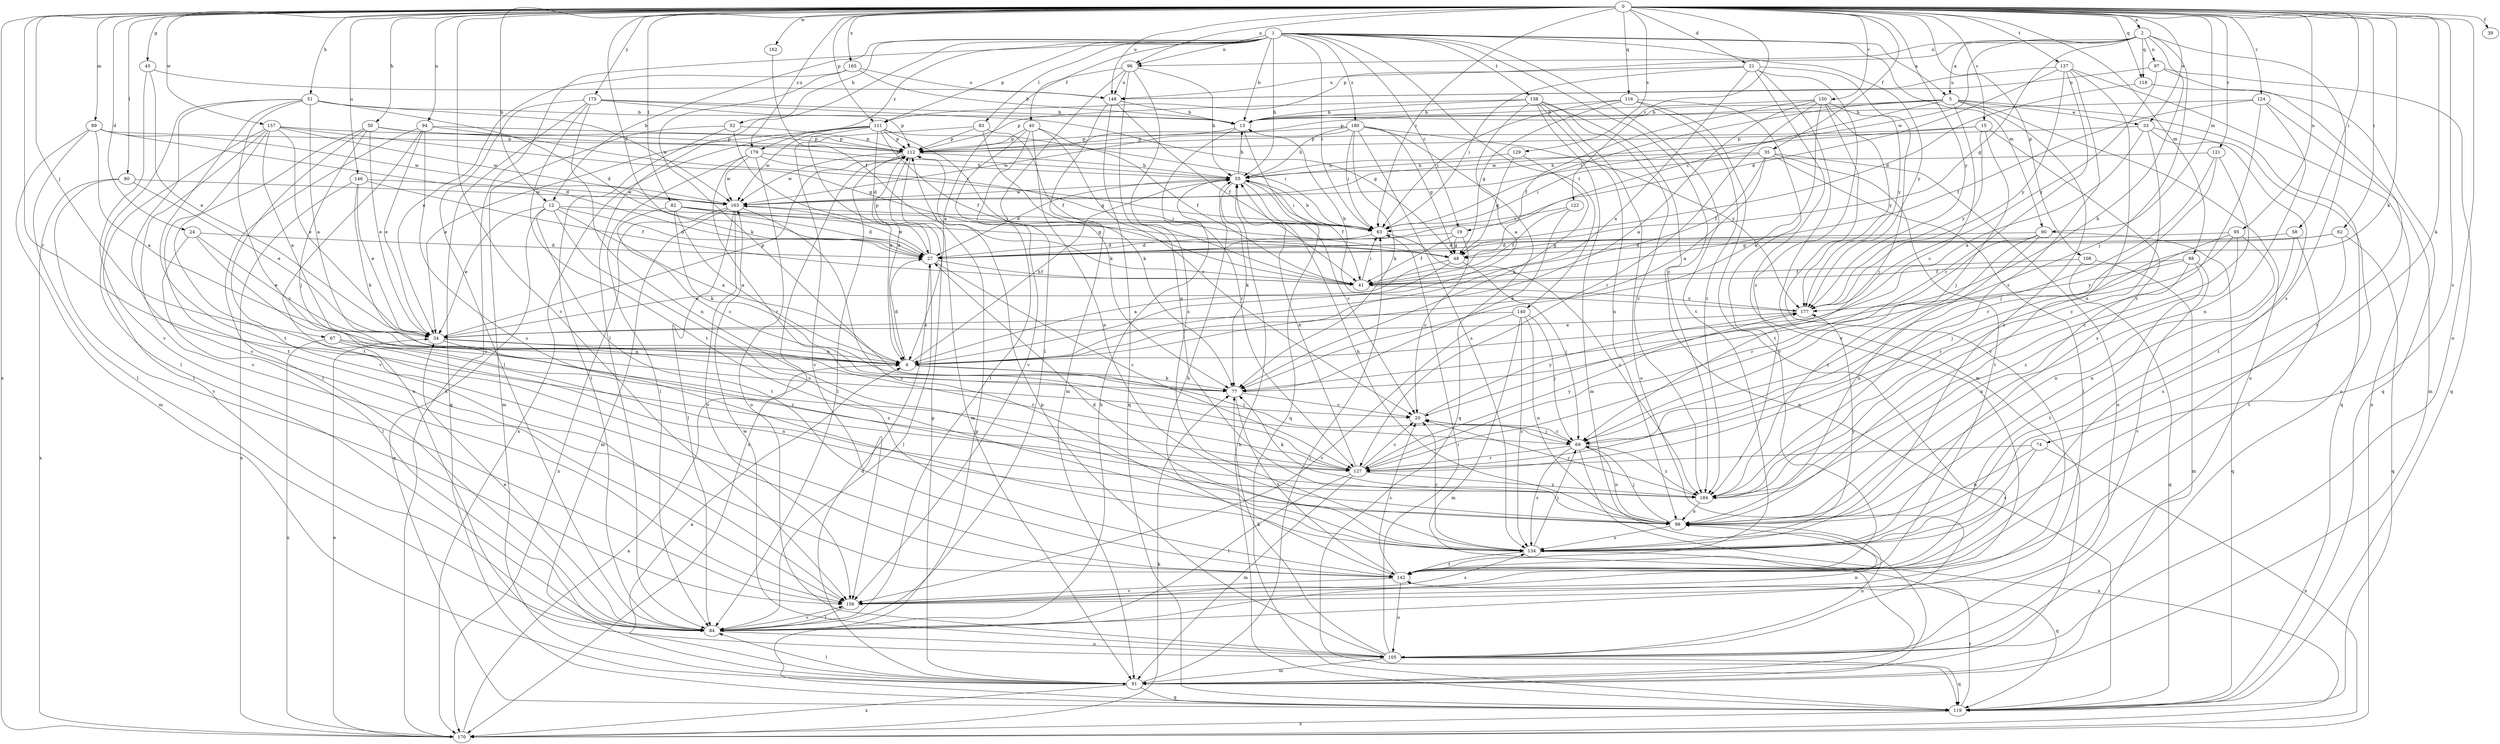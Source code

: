 strict digraph  {
0;
1;
2;
5;
6;
12;
13;
15;
19;
20;
21;
24;
27;
33;
34;
35;
39;
40;
41;
45;
48;
50;
51;
52;
55;
58;
62;
63;
67;
69;
74;
77;
80;
82;
83;
84;
88;
89;
90;
91;
94;
95;
96;
97;
98;
105;
108;
111;
112;
116;
118;
119;
121;
122;
124;
127;
129;
134;
137;
138;
140;
142;
146;
148;
150;
156;
157;
162;
163;
165;
170;
175;
177;
179;
180;
184;
0 -> 2  [label=a];
0 -> 12  [label=b];
0 -> 15  [label=c];
0 -> 21  [label=d];
0 -> 24  [label=d];
0 -> 27  [label=d];
0 -> 33  [label=e];
0 -> 35  [label=f];
0 -> 39  [label=f];
0 -> 45  [label=g];
0 -> 50  [label=h];
0 -> 51  [label=h];
0 -> 58  [label=i];
0 -> 62  [label=i];
0 -> 63  [label=i];
0 -> 67  [label=j];
0 -> 74  [label=k];
0 -> 77  [label=k];
0 -> 80  [label=l];
0 -> 82  [label=l];
0 -> 88  [label=m];
0 -> 89  [label=m];
0 -> 90  [label=m];
0 -> 94  [label=n];
0 -> 95  [label=n];
0 -> 96  [label=n];
0 -> 105  [label=o];
0 -> 108  [label=p];
0 -> 111  [label=p];
0 -> 116  [label=q];
0 -> 118  [label=q];
0 -> 121  [label=r];
0 -> 122  [label=r];
0 -> 124  [label=r];
0 -> 127  [label=r];
0 -> 129  [label=s];
0 -> 134  [label=s];
0 -> 137  [label=t];
0 -> 146  [label=u];
0 -> 148  [label=u];
0 -> 150  [label=v];
0 -> 156  [label=v];
0 -> 157  [label=w];
0 -> 162  [label=w];
0 -> 165  [label=x];
0 -> 170  [label=x];
0 -> 175  [label=y];
0 -> 177  [label=y];
0 -> 179  [label=z];
1 -> 5  [label=a];
1 -> 12  [label=b];
1 -> 13  [label=b];
1 -> 19  [label=c];
1 -> 40  [label=f];
1 -> 52  [label=h];
1 -> 55  [label=h];
1 -> 63  [label=i];
1 -> 83  [label=l];
1 -> 84  [label=l];
1 -> 90  [label=m];
1 -> 96  [label=n];
1 -> 111  [label=p];
1 -> 138  [label=t];
1 -> 140  [label=t];
1 -> 142  [label=t];
1 -> 170  [label=x];
1 -> 177  [label=y];
1 -> 179  [label=z];
1 -> 180  [label=z];
1 -> 184  [label=z];
2 -> 5  [label=a];
2 -> 48  [label=g];
2 -> 69  [label=j];
2 -> 77  [label=k];
2 -> 96  [label=n];
2 -> 97  [label=n];
2 -> 111  [label=p];
2 -> 118  [label=q];
2 -> 134  [label=s];
2 -> 163  [label=w];
5 -> 13  [label=b];
5 -> 19  [label=c];
5 -> 20  [label=c];
5 -> 33  [label=e];
5 -> 63  [label=i];
5 -> 105  [label=o];
5 -> 112  [label=p];
5 -> 119  [label=q];
5 -> 134  [label=s];
6 -> 27  [label=d];
6 -> 55  [label=h];
6 -> 69  [label=j];
6 -> 77  [label=k];
12 -> 6  [label=a];
12 -> 27  [label=d];
12 -> 34  [label=e];
12 -> 63  [label=i];
12 -> 119  [label=q];
12 -> 134  [label=s];
12 -> 142  [label=t];
13 -> 112  [label=p];
13 -> 119  [label=q];
13 -> 127  [label=r];
15 -> 69  [label=j];
15 -> 112  [label=p];
15 -> 134  [label=s];
15 -> 163  [label=w];
15 -> 177  [label=y];
19 -> 20  [label=c];
19 -> 27  [label=d];
19 -> 41  [label=f];
19 -> 48  [label=g];
20 -> 69  [label=j];
20 -> 177  [label=y];
21 -> 6  [label=a];
21 -> 63  [label=i];
21 -> 91  [label=m];
21 -> 148  [label=u];
21 -> 156  [label=v];
21 -> 177  [label=y];
21 -> 184  [label=z];
24 -> 27  [label=d];
24 -> 34  [label=e];
24 -> 84  [label=l];
24 -> 127  [label=r];
27 -> 41  [label=f];
27 -> 84  [label=l];
27 -> 112  [label=p];
27 -> 127  [label=r];
27 -> 163  [label=w];
33 -> 6  [label=a];
33 -> 105  [label=o];
33 -> 112  [label=p];
33 -> 142  [label=t];
33 -> 184  [label=z];
34 -> 6  [label=a];
34 -> 112  [label=p];
34 -> 127  [label=r];
34 -> 184  [label=z];
35 -> 6  [label=a];
35 -> 41  [label=f];
35 -> 55  [label=h];
35 -> 63  [label=i];
35 -> 84  [label=l];
35 -> 105  [label=o];
35 -> 142  [label=t];
40 -> 20  [label=c];
40 -> 41  [label=f];
40 -> 84  [label=l];
40 -> 98  [label=n];
40 -> 112  [label=p];
40 -> 156  [label=v];
41 -> 63  [label=i];
41 -> 177  [label=y];
45 -> 34  [label=e];
45 -> 148  [label=u];
45 -> 156  [label=v];
48 -> 6  [label=a];
48 -> 34  [label=e];
48 -> 69  [label=j];
50 -> 34  [label=e];
50 -> 55  [label=h];
50 -> 69  [label=j];
50 -> 112  [label=p];
50 -> 142  [label=t];
50 -> 156  [label=v];
51 -> 6  [label=a];
51 -> 13  [label=b];
51 -> 27  [label=d];
51 -> 84  [label=l];
51 -> 142  [label=t];
51 -> 156  [label=v];
51 -> 163  [label=w];
51 -> 184  [label=z];
52 -> 6  [label=a];
52 -> 84  [label=l];
52 -> 91  [label=m];
52 -> 112  [label=p];
55 -> 13  [label=b];
55 -> 20  [label=c];
55 -> 27  [label=d];
55 -> 41  [label=f];
55 -> 63  [label=i];
55 -> 77  [label=k];
55 -> 163  [label=w];
58 -> 27  [label=d];
58 -> 98  [label=n];
58 -> 142  [label=t];
62 -> 27  [label=d];
62 -> 48  [label=g];
62 -> 119  [label=q];
62 -> 134  [label=s];
63 -> 27  [label=d];
63 -> 55  [label=h];
63 -> 184  [label=z];
67 -> 6  [label=a];
67 -> 98  [label=n];
67 -> 127  [label=r];
67 -> 170  [label=x];
69 -> 20  [label=c];
69 -> 98  [label=n];
69 -> 127  [label=r];
69 -> 134  [label=s];
69 -> 170  [label=x];
69 -> 184  [label=z];
74 -> 98  [label=n];
74 -> 127  [label=r];
74 -> 134  [label=s];
74 -> 170  [label=x];
77 -> 20  [label=c];
77 -> 142  [label=t];
80 -> 34  [label=e];
80 -> 156  [label=v];
80 -> 163  [label=w];
80 -> 170  [label=x];
82 -> 6  [label=a];
82 -> 20  [label=c];
82 -> 27  [label=d];
82 -> 48  [label=g];
82 -> 63  [label=i];
82 -> 77  [label=k];
83 -> 41  [label=f];
83 -> 77  [label=k];
83 -> 112  [label=p];
83 -> 156  [label=v];
84 -> 34  [label=e];
84 -> 55  [label=h];
84 -> 98  [label=n];
84 -> 105  [label=o];
84 -> 156  [label=v];
88 -> 41  [label=f];
88 -> 98  [label=n];
88 -> 142  [label=t];
88 -> 156  [label=v];
88 -> 177  [label=y];
89 -> 6  [label=a];
89 -> 27  [label=d];
89 -> 84  [label=l];
89 -> 91  [label=m];
89 -> 112  [label=p];
89 -> 163  [label=w];
90 -> 27  [label=d];
90 -> 98  [label=n];
90 -> 119  [label=q];
90 -> 127  [label=r];
90 -> 184  [label=z];
91 -> 6  [label=a];
91 -> 27  [label=d];
91 -> 63  [label=i];
91 -> 84  [label=l];
91 -> 112  [label=p];
91 -> 119  [label=q];
91 -> 170  [label=x];
94 -> 34  [label=e];
94 -> 63  [label=i];
94 -> 84  [label=l];
94 -> 105  [label=o];
94 -> 112  [label=p];
94 -> 134  [label=s];
95 -> 48  [label=g];
95 -> 69  [label=j];
95 -> 98  [label=n];
95 -> 127  [label=r];
95 -> 184  [label=z];
96 -> 6  [label=a];
96 -> 55  [label=h];
96 -> 84  [label=l];
96 -> 98  [label=n];
96 -> 134  [label=s];
96 -> 148  [label=u];
97 -> 119  [label=q];
97 -> 142  [label=t];
97 -> 148  [label=u];
97 -> 177  [label=y];
98 -> 55  [label=h];
98 -> 69  [label=j];
98 -> 134  [label=s];
105 -> 63  [label=i];
105 -> 77  [label=k];
105 -> 91  [label=m];
105 -> 98  [label=n];
105 -> 112  [label=p];
105 -> 119  [label=q];
105 -> 163  [label=w];
108 -> 41  [label=f];
108 -> 91  [label=m];
108 -> 119  [label=q];
111 -> 6  [label=a];
111 -> 27  [label=d];
111 -> 34  [label=e];
111 -> 41  [label=f];
111 -> 63  [label=i];
111 -> 77  [label=k];
111 -> 112  [label=p];
111 -> 163  [label=w];
111 -> 170  [label=x];
112 -> 55  [label=h];
112 -> 84  [label=l];
112 -> 91  [label=m];
112 -> 163  [label=w];
112 -> 170  [label=x];
116 -> 13  [label=b];
116 -> 48  [label=g];
116 -> 63  [label=i];
116 -> 142  [label=t];
116 -> 156  [label=v];
116 -> 184  [label=z];
118 -> 27  [label=d];
118 -> 119  [label=q];
119 -> 55  [label=h];
119 -> 112  [label=p];
119 -> 142  [label=t];
119 -> 170  [label=x];
121 -> 55  [label=h];
121 -> 69  [label=j];
121 -> 127  [label=r];
121 -> 184  [label=z];
122 -> 41  [label=f];
122 -> 63  [label=i];
122 -> 77  [label=k];
124 -> 13  [label=b];
124 -> 41  [label=f];
124 -> 91  [label=m];
124 -> 98  [label=n];
124 -> 184  [label=z];
127 -> 20  [label=c];
127 -> 55  [label=h];
127 -> 84  [label=l];
127 -> 91  [label=m];
127 -> 177  [label=y];
127 -> 184  [label=z];
129 -> 48  [label=g];
129 -> 55  [label=h];
129 -> 77  [label=k];
134 -> 20  [label=c];
134 -> 27  [label=d];
134 -> 69  [label=j];
134 -> 119  [label=q];
134 -> 142  [label=t];
134 -> 177  [label=y];
137 -> 27  [label=d];
137 -> 98  [label=n];
137 -> 127  [label=r];
137 -> 148  [label=u];
137 -> 170  [label=x];
137 -> 177  [label=y];
137 -> 184  [label=z];
138 -> 6  [label=a];
138 -> 13  [label=b];
138 -> 91  [label=m];
138 -> 98  [label=n];
138 -> 105  [label=o];
138 -> 112  [label=p];
138 -> 119  [label=q];
138 -> 184  [label=z];
140 -> 34  [label=e];
140 -> 69  [label=j];
140 -> 91  [label=m];
140 -> 98  [label=n];
140 -> 134  [label=s];
140 -> 156  [label=v];
142 -> 20  [label=c];
142 -> 55  [label=h];
142 -> 105  [label=o];
142 -> 156  [label=v];
146 -> 34  [label=e];
146 -> 41  [label=f];
146 -> 77  [label=k];
146 -> 163  [label=w];
146 -> 170  [label=x];
148 -> 13  [label=b];
148 -> 41  [label=f];
148 -> 91  [label=m];
148 -> 119  [label=q];
150 -> 6  [label=a];
150 -> 13  [label=b];
150 -> 41  [label=f];
150 -> 69  [label=j];
150 -> 77  [label=k];
150 -> 127  [label=r];
150 -> 156  [label=v];
150 -> 177  [label=y];
156 -> 84  [label=l];
156 -> 134  [label=s];
157 -> 6  [label=a];
157 -> 34  [label=e];
157 -> 48  [label=g];
157 -> 84  [label=l];
157 -> 112  [label=p];
157 -> 142  [label=t];
157 -> 156  [label=v];
157 -> 163  [label=w];
162 -> 41  [label=f];
163 -> 63  [label=i];
163 -> 84  [label=l];
163 -> 91  [label=m];
163 -> 134  [label=s];
163 -> 156  [label=v];
163 -> 170  [label=x];
165 -> 13  [label=b];
165 -> 34  [label=e];
165 -> 77  [label=k];
165 -> 148  [label=u];
170 -> 6  [label=a];
170 -> 34  [label=e];
170 -> 77  [label=k];
175 -> 13  [label=b];
175 -> 48  [label=g];
175 -> 84  [label=l];
175 -> 98  [label=n];
175 -> 112  [label=p];
175 -> 119  [label=q];
175 -> 142  [label=t];
177 -> 13  [label=b];
177 -> 34  [label=e];
179 -> 48  [label=g];
179 -> 55  [label=h];
179 -> 84  [label=l];
179 -> 105  [label=o];
179 -> 127  [label=r];
179 -> 163  [label=w];
180 -> 48  [label=g];
180 -> 55  [label=h];
180 -> 63  [label=i];
180 -> 77  [label=k];
180 -> 112  [label=p];
180 -> 119  [label=q];
180 -> 134  [label=s];
180 -> 163  [label=w];
180 -> 177  [label=y];
184 -> 20  [label=c];
184 -> 77  [label=k];
184 -> 98  [label=n];
}
